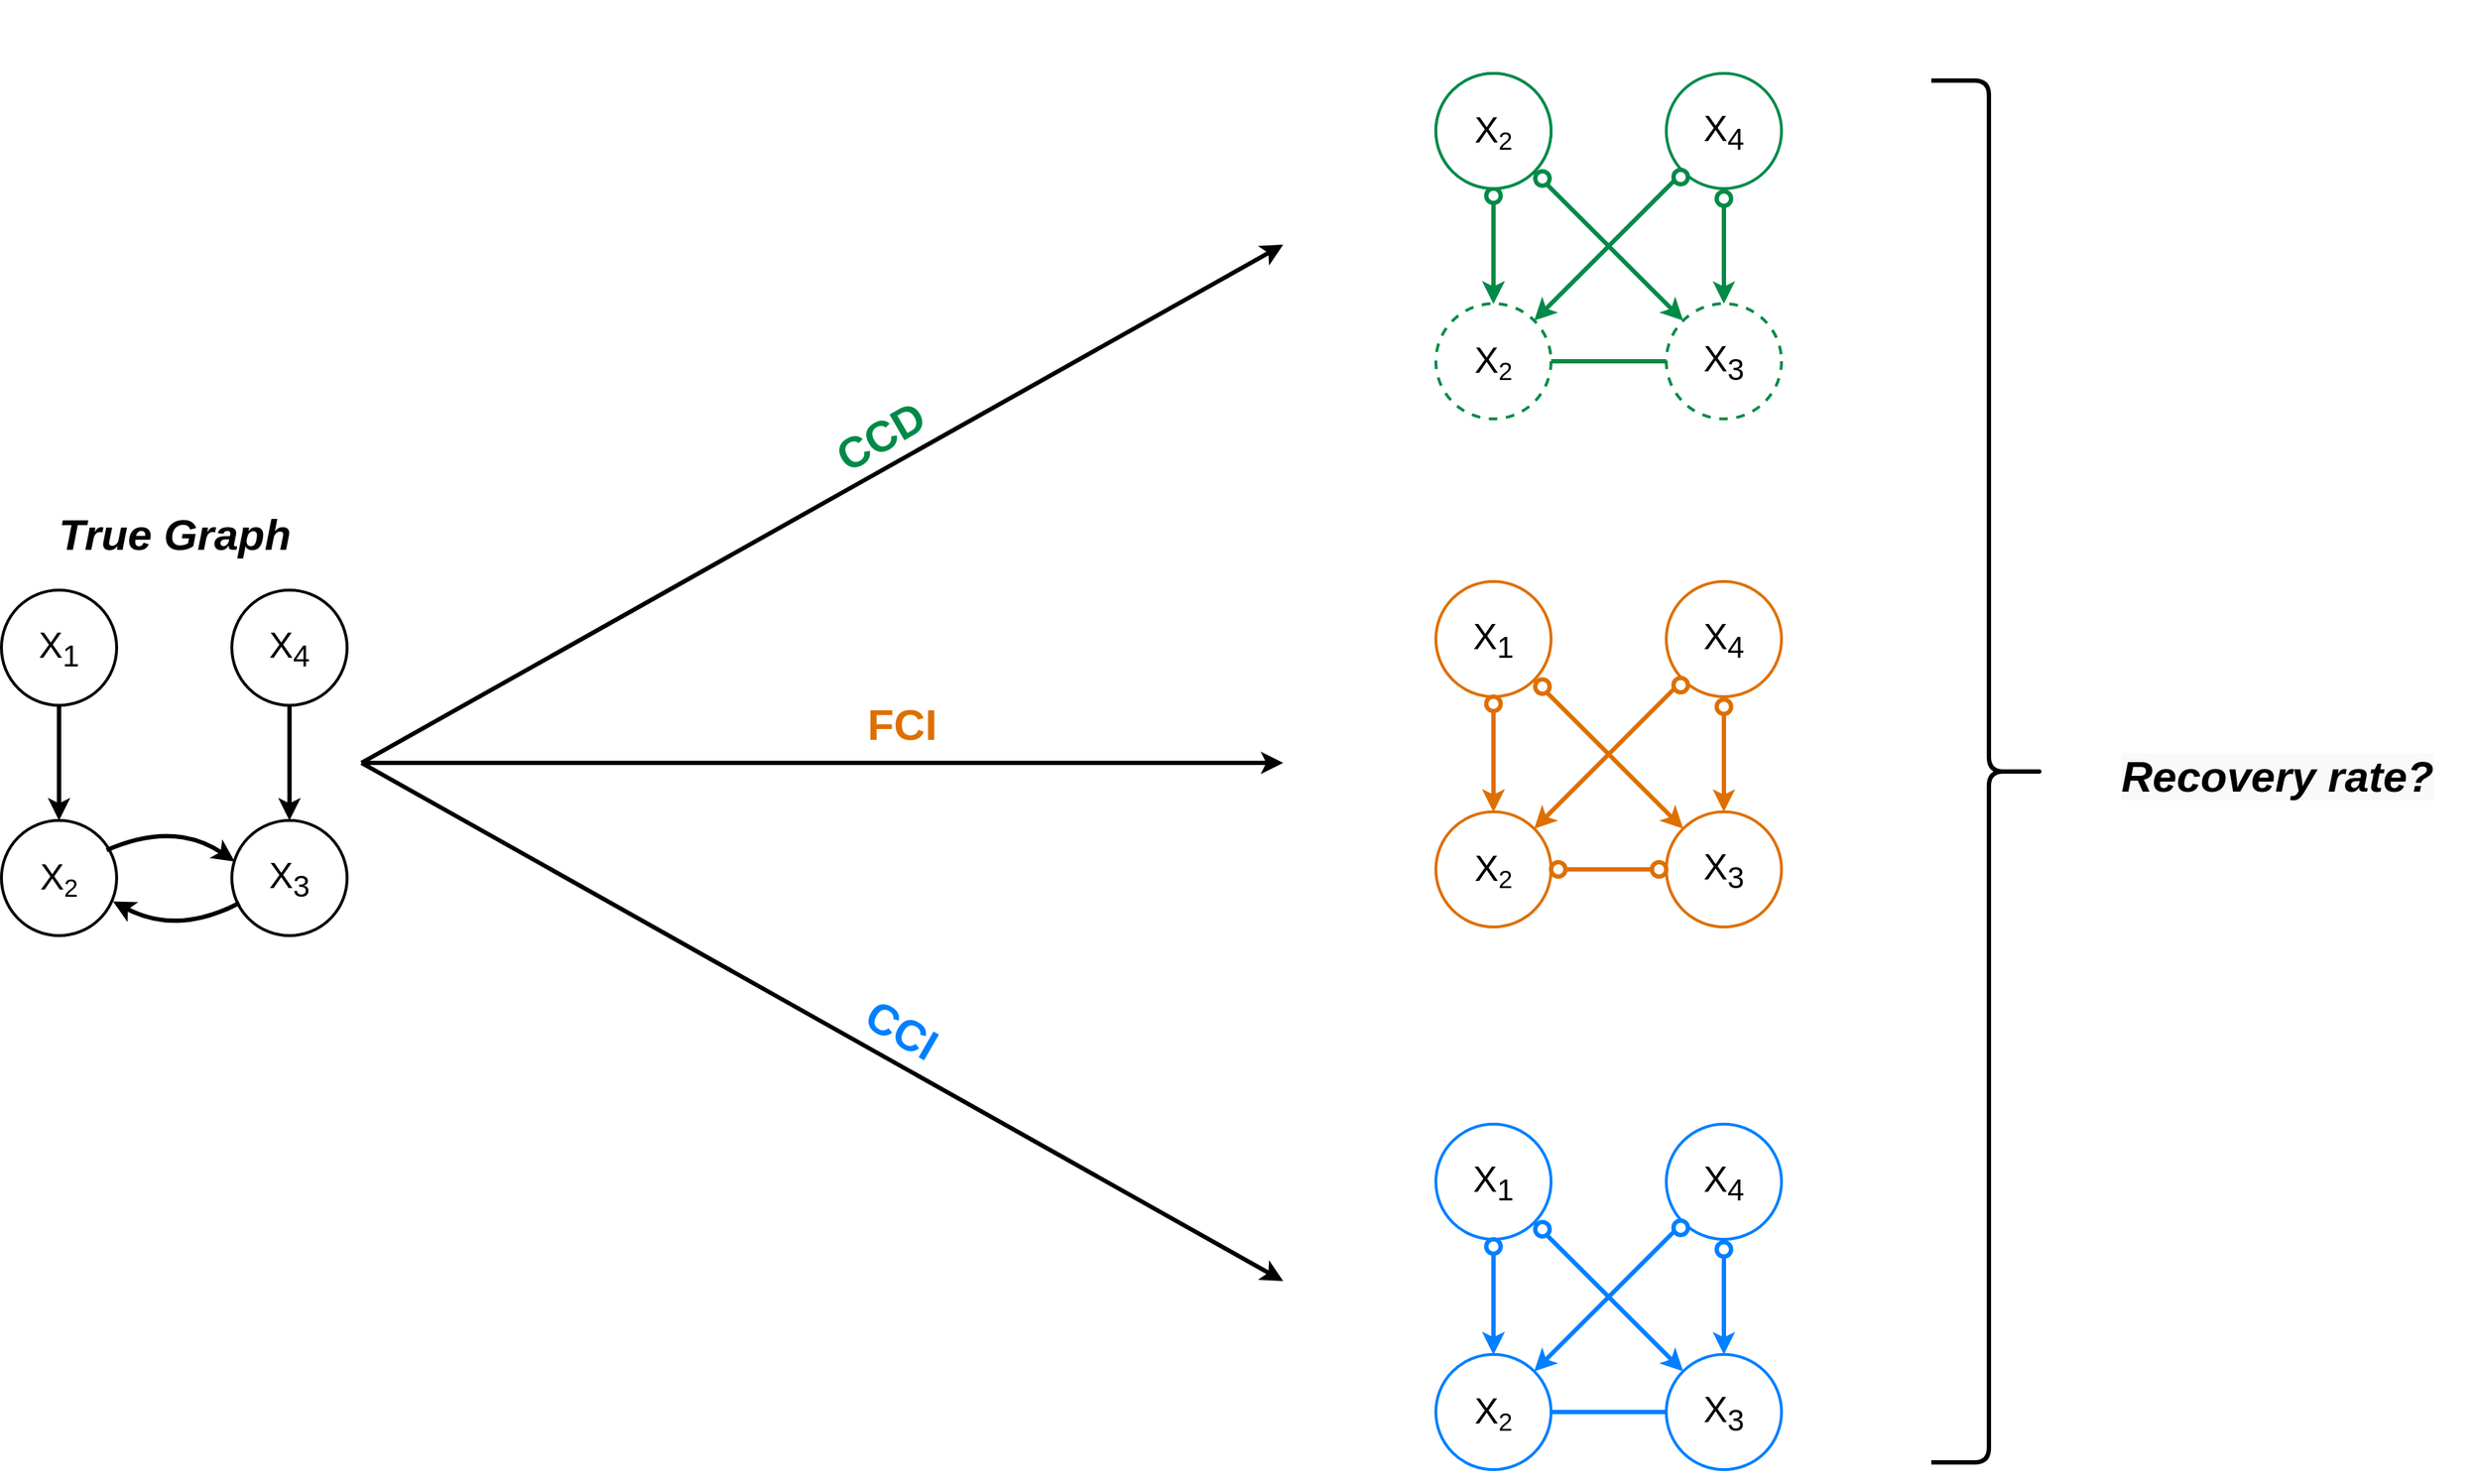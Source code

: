 <mxfile version="20.6.0" type="device"><diagram id="DcZYCBq4A_Bf8q82gAh8" name="Page-1"><mxGraphModel dx="3144" dy="2519" grid="1" gridSize="10" guides="1" tooltips="1" connect="1" arrows="1" fold="1" page="1" pageScale="1" pageWidth="1100" pageHeight="850" math="0" shadow="0"><root><mxCell id="0"/><mxCell id="1" parent="0"/><mxCell id="FezqvLYPgjBrPXaxRbJU-7" value="" style="group" parent="1" vertex="1" connectable="0"><mxGeometry x="1036" y="640" width="240" height="300" as="geometry"/></mxCell><mxCell id="FezqvLYPgjBrPXaxRbJU-8" value="" style="endArrow=classic;html=1;rounded=0;fontSize=25;entryX=0.5;entryY=0;entryDx=0;entryDy=0;strokeWidth=3;startArrow=none;strokeColor=#007FFF;" parent="FezqvLYPgjBrPXaxRbJU-7" target="FezqvLYPgjBrPXaxRbJU-13" edge="1"><mxGeometry width="50" height="50" relative="1" as="geometry"><mxPoint x="190" y="121" as="sourcePoint"/><mxPoint x="460" y="231" as="targetPoint"/></mxGeometry></mxCell><mxCell id="FezqvLYPgjBrPXaxRbJU-9" value="" style="endArrow=classic;html=1;rounded=0;fontSize=25;entryX=0.5;entryY=0;entryDx=0;entryDy=0;strokeWidth=3;startArrow=none;strokeColor=#007FFF;" parent="FezqvLYPgjBrPXaxRbJU-7" target="FezqvLYPgjBrPXaxRbJU-11" edge="1"><mxGeometry width="50" height="50" relative="1" as="geometry"><mxPoint x="30" y="121" as="sourcePoint"/><mxPoint x="460" y="231" as="targetPoint"/></mxGeometry></mxCell><mxCell id="FezqvLYPgjBrPXaxRbJU-10" value="&lt;font style=&quot;font-size: 25px;&quot;&gt;X&lt;sub&gt;1&lt;/sub&gt;&lt;/font&gt;" style="ellipse;whiteSpace=wrap;html=1;aspect=fixed;strokeWidth=2;strokeColor=#007FFF;" parent="FezqvLYPgjBrPXaxRbJU-7" vertex="1"><mxGeometry x="-10" y="51" width="80" height="80" as="geometry"/></mxCell><mxCell id="FezqvLYPgjBrPXaxRbJU-11" value="&lt;font style=&quot;font-size: 25px;&quot;&gt;X&lt;/font&gt;&lt;font style=&quot;font-size: 20.833px;&quot;&gt;&lt;sub&gt;2&lt;/sub&gt;&lt;/font&gt;" style="ellipse;whiteSpace=wrap;html=1;aspect=fixed;strokeWidth=2;strokeColor=#007FFF;" parent="FezqvLYPgjBrPXaxRbJU-7" vertex="1"><mxGeometry x="-10" y="211" width="80" height="80" as="geometry"/></mxCell><mxCell id="FezqvLYPgjBrPXaxRbJU-12" value="" style="edgeStyle=orthogonalEdgeStyle;rounded=0;orthogonalLoop=1;jettySize=auto;html=1;strokeWidth=3;strokeColor=#007FFF;" parent="FezqvLYPgjBrPXaxRbJU-7" source="FezqvLYPgjBrPXaxRbJU-10" target="FezqvLYPgjBrPXaxRbJU-11" edge="1"><mxGeometry relative="1" as="geometry"/></mxCell><mxCell id="FezqvLYPgjBrPXaxRbJU-13" value="&lt;font style=&quot;font-size: 25px;&quot;&gt;X&lt;sub&gt;3&lt;/sub&gt;&lt;/font&gt;" style="ellipse;whiteSpace=wrap;html=1;aspect=fixed;strokeWidth=2;strokeColor=#007FFF;" parent="FezqvLYPgjBrPXaxRbJU-7" vertex="1"><mxGeometry x="150" y="211" width="80" height="80" as="geometry"/></mxCell><mxCell id="FezqvLYPgjBrPXaxRbJU-14" value="&lt;font style=&quot;font-size: 25px;&quot;&gt;X&lt;sub&gt;4&lt;/sub&gt;&lt;/font&gt;" style="ellipse;whiteSpace=wrap;html=1;aspect=fixed;strokeWidth=2;strokeColor=#007FFF;" parent="FezqvLYPgjBrPXaxRbJU-7" vertex="1"><mxGeometry x="150" y="51" width="80" height="80" as="geometry"/></mxCell><mxCell id="FezqvLYPgjBrPXaxRbJU-15" value="" style="endArrow=none;html=1;strokeWidth=3;fontSize=25;curved=1;exitX=1;exitY=0.5;exitDx=0;exitDy=0;entryX=0;entryY=0.5;entryDx=0;entryDy=0;startArrow=none;strokeColor=#007FFF;" parent="FezqvLYPgjBrPXaxRbJU-7" target="FezqvLYPgjBrPXaxRbJU-13" edge="1"><mxGeometry width="50" height="50" relative="1" as="geometry"><mxPoint x="150" y="251" as="sourcePoint"/><mxPoint x="340" y="191" as="targetPoint"/></mxGeometry></mxCell><mxCell id="FezqvLYPgjBrPXaxRbJU-16" value="" style="endArrow=classic;html=1;strokeWidth=3;fontSize=25;curved=1;exitX=1;exitY=1;exitDx=0;exitDy=0;startArrow=none;strokeColor=#007FFF;" parent="FezqvLYPgjBrPXaxRbJU-7" source="FezqvLYPgjBrPXaxRbJU-10" target="FezqvLYPgjBrPXaxRbJU-13" edge="1"><mxGeometry width="50" height="50" relative="1" as="geometry"><mxPoint x="66.536" y="127.536" as="sourcePoint"/><mxPoint x="340" y="191" as="targetPoint"/></mxGeometry></mxCell><mxCell id="FezqvLYPgjBrPXaxRbJU-17" value="" style="endArrow=classic;html=1;strokeWidth=3;fontSize=25;curved=1;entryX=1;entryY=0;entryDx=0;entryDy=0;startArrow=none;strokeColor=#007FFF;" parent="FezqvLYPgjBrPXaxRbJU-7" target="FezqvLYPgjBrPXaxRbJU-11" edge="1"><mxGeometry width="50" height="50" relative="1" as="geometry"><mxPoint x="160" y="121" as="sourcePoint"/><mxPoint x="340" y="191" as="targetPoint"/></mxGeometry></mxCell><mxCell id="FezqvLYPgjBrPXaxRbJU-18" value="" style="endArrow=none;html=1;rounded=0;fontSize=25;exitX=0.5;exitY=1;exitDx=0;exitDy=0;entryX=0.5;entryY=0;entryDx=0;entryDy=0;strokeWidth=3;strokeColor=#007FFF;" parent="FezqvLYPgjBrPXaxRbJU-7" source="FezqvLYPgjBrPXaxRbJU-10" edge="1"><mxGeometry width="50" height="50" relative="1" as="geometry"><mxPoint x="30" y="131" as="sourcePoint"/><mxPoint x="30" y="131" as="targetPoint"/></mxGeometry></mxCell><mxCell id="FezqvLYPgjBrPXaxRbJU-20" value="" style="endArrow=none;html=1;strokeWidth=3;fontSize=25;curved=1;exitX=1;exitY=0.5;exitDx=0;exitDy=0;entryX=0;entryY=0.5;entryDx=0;entryDy=0;strokeColor=#007FFF;" parent="FezqvLYPgjBrPXaxRbJU-7" edge="1"><mxGeometry width="50" height="50" relative="1" as="geometry"><mxPoint x="50" y="251" as="sourcePoint"/><mxPoint x="50" y="251" as="targetPoint"/></mxGeometry></mxCell><mxCell id="FezqvLYPgjBrPXaxRbJU-21" value="" style="endArrow=none;html=1;rounded=0;fontSize=25;exitX=0.5;exitY=1;exitDx=0;exitDy=0;entryX=0.5;entryY=0;entryDx=0;entryDy=0;strokeWidth=3;strokeColor=#007FFF;" parent="FezqvLYPgjBrPXaxRbJU-7" source="FezqvLYPgjBrPXaxRbJU-14" edge="1"><mxGeometry width="50" height="50" relative="1" as="geometry"><mxPoint x="190" y="131" as="sourcePoint"/><mxPoint x="190" y="131" as="targetPoint"/></mxGeometry></mxCell><mxCell id="FezqvLYPgjBrPXaxRbJU-22" value="" style="endArrow=none;html=1;strokeWidth=3;fontSize=25;curved=1;exitX=0;exitY=1;exitDx=0;exitDy=0;entryX=1;entryY=0;entryDx=0;entryDy=0;strokeColor=#007FFF;" parent="FezqvLYPgjBrPXaxRbJU-7" source="FezqvLYPgjBrPXaxRbJU-14" edge="1"><mxGeometry width="50" height="50" relative="1" as="geometry"><mxPoint x="161.716" y="119.284" as="sourcePoint"/><mxPoint x="161.536" y="119.464" as="targetPoint"/></mxGeometry></mxCell><mxCell id="FezqvLYPgjBrPXaxRbJU-23" value="" style="endArrow=none;html=1;strokeWidth=3;fontSize=25;curved=1;exitX=1;exitY=1;exitDx=0;exitDy=0;strokeColor=#007FFF;" parent="FezqvLYPgjBrPXaxRbJU-7" source="FezqvLYPgjBrPXaxRbJU-10" edge="1"><mxGeometry width="50" height="50" relative="1" as="geometry"><mxPoint x="58.284" y="119.284" as="sourcePoint"/><mxPoint x="59.464" y="120.464" as="targetPoint"/></mxGeometry></mxCell><mxCell id="FezqvLYPgjBrPXaxRbJU-25" value="" style="endArrow=none;html=1;strokeWidth=3;fontSize=25;curved=1;exitX=1;exitY=0.5;exitDx=0;exitDy=0;entryX=0;entryY=0.5;entryDx=0;entryDy=0;startArrow=none;strokeColor=#007FFF;" parent="FezqvLYPgjBrPXaxRbJU-7" source="FezqvLYPgjBrPXaxRbJU-11" target="FezqvLYPgjBrPXaxRbJU-13" edge="1"><mxGeometry width="50" height="50" relative="1" as="geometry"><mxPoint x="80" y="251" as="sourcePoint"/><mxPoint x="140" y="251" as="targetPoint"/></mxGeometry></mxCell><mxCell id="FezqvLYPgjBrPXaxRbJU-27" value="" style="ellipse;whiteSpace=wrap;html=1;aspect=fixed;fontSize=25;strokeWidth=3;strokeColor=#007FFF;" parent="FezqvLYPgjBrPXaxRbJU-7" vertex="1"><mxGeometry x="25" y="131" width="10" height="10" as="geometry"/></mxCell><mxCell id="FezqvLYPgjBrPXaxRbJU-28" value="" style="ellipse;whiteSpace=wrap;html=1;aspect=fixed;fontSize=25;strokeWidth=3;strokeColor=#007FFF;" parent="FezqvLYPgjBrPXaxRbJU-7" vertex="1"><mxGeometry x="59" y="119" width="10" height="10" as="geometry"/></mxCell><mxCell id="FezqvLYPgjBrPXaxRbJU-29" value="" style="ellipse;whiteSpace=wrap;html=1;aspect=fixed;fontSize=25;strokeWidth=3;strokeColor=#007FFF;" parent="FezqvLYPgjBrPXaxRbJU-7" vertex="1"><mxGeometry x="155" y="118" width="10" height="10" as="geometry"/></mxCell><mxCell id="FezqvLYPgjBrPXaxRbJU-30" value="" style="ellipse;whiteSpace=wrap;html=1;aspect=fixed;fontSize=25;strokeWidth=3;strokeColor=#007FFF;" parent="FezqvLYPgjBrPXaxRbJU-7" vertex="1"><mxGeometry x="185" y="133" width="10" height="10" as="geometry"/></mxCell><mxCell id="dR7W8bh7xtkDW5WuZ07i-1" value="" style="group" vertex="1" connectable="0" parent="1"><mxGeometry x="1036" y="263" width="240" height="300" as="geometry"/></mxCell><mxCell id="dR7W8bh7xtkDW5WuZ07i-2" value="" style="endArrow=classic;html=1;rounded=0;fontSize=25;entryX=0.5;entryY=0;entryDx=0;entryDy=0;strokeWidth=3;startArrow=none;strokeColor=#DE6F00;" edge="1" parent="dR7W8bh7xtkDW5WuZ07i-1" target="dR7W8bh7xtkDW5WuZ07i-7"><mxGeometry width="50" height="50" relative="1" as="geometry"><mxPoint x="190" y="121" as="sourcePoint"/><mxPoint x="460" y="231" as="targetPoint"/></mxGeometry></mxCell><mxCell id="dR7W8bh7xtkDW5WuZ07i-3" value="" style="endArrow=classic;html=1;rounded=0;fontSize=25;entryX=0.5;entryY=0;entryDx=0;entryDy=0;strokeWidth=3;startArrow=none;strokeColor=#DE6F00;" edge="1" parent="dR7W8bh7xtkDW5WuZ07i-1" target="dR7W8bh7xtkDW5WuZ07i-5"><mxGeometry width="50" height="50" relative="1" as="geometry"><mxPoint x="30" y="121" as="sourcePoint"/><mxPoint x="460" y="231" as="targetPoint"/></mxGeometry></mxCell><mxCell id="dR7W8bh7xtkDW5WuZ07i-4" value="&lt;font style=&quot;font-size: 25px;&quot;&gt;X&lt;sub&gt;1&lt;/sub&gt;&lt;/font&gt;" style="ellipse;whiteSpace=wrap;html=1;aspect=fixed;strokeWidth=2;strokeColor=#DE6F00;" vertex="1" parent="dR7W8bh7xtkDW5WuZ07i-1"><mxGeometry x="-10" y="51" width="80" height="80" as="geometry"/></mxCell><mxCell id="dR7W8bh7xtkDW5WuZ07i-5" value="&lt;font style=&quot;font-size: 25px;&quot;&gt;X&lt;/font&gt;&lt;font style=&quot;font-size: 20.833px;&quot;&gt;&lt;sub&gt;2&lt;/sub&gt;&lt;/font&gt;" style="ellipse;whiteSpace=wrap;html=1;aspect=fixed;strokeWidth=2;strokeColor=#DE6F00;" vertex="1" parent="dR7W8bh7xtkDW5WuZ07i-1"><mxGeometry x="-10" y="211" width="80" height="80" as="geometry"/></mxCell><mxCell id="dR7W8bh7xtkDW5WuZ07i-6" value="" style="edgeStyle=orthogonalEdgeStyle;rounded=0;orthogonalLoop=1;jettySize=auto;html=1;strokeWidth=3;strokeColor=#DE6F00;" edge="1" parent="dR7W8bh7xtkDW5WuZ07i-1" source="dR7W8bh7xtkDW5WuZ07i-4" target="dR7W8bh7xtkDW5WuZ07i-5"><mxGeometry relative="1" as="geometry"/></mxCell><mxCell id="dR7W8bh7xtkDW5WuZ07i-7" value="&lt;font style=&quot;font-size: 25px;&quot;&gt;X&lt;sub&gt;3&lt;/sub&gt;&lt;/font&gt;" style="ellipse;whiteSpace=wrap;html=1;aspect=fixed;strokeWidth=2;strokeColor=#DE6F00;" vertex="1" parent="dR7W8bh7xtkDW5WuZ07i-1"><mxGeometry x="150" y="211" width="80" height="80" as="geometry"/></mxCell><mxCell id="dR7W8bh7xtkDW5WuZ07i-8" value="&lt;font style=&quot;font-size: 25px;&quot;&gt;X&lt;sub&gt;4&lt;/sub&gt;&lt;/font&gt;" style="ellipse;whiteSpace=wrap;html=1;aspect=fixed;strokeWidth=2;strokeColor=#DE6F00;" vertex="1" parent="dR7W8bh7xtkDW5WuZ07i-1"><mxGeometry x="150" y="51" width="80" height="80" as="geometry"/></mxCell><mxCell id="dR7W8bh7xtkDW5WuZ07i-9" value="" style="endArrow=none;html=1;strokeWidth=3;fontSize=25;curved=1;exitX=1;exitY=0.5;exitDx=0;exitDy=0;entryX=0;entryY=0.5;entryDx=0;entryDy=0;startArrow=none;strokeColor=#DE6F00;" edge="1" parent="dR7W8bh7xtkDW5WuZ07i-1" target="dR7W8bh7xtkDW5WuZ07i-7"><mxGeometry width="50" height="50" relative="1" as="geometry"><mxPoint x="150" y="251" as="sourcePoint"/><mxPoint x="340" y="191" as="targetPoint"/></mxGeometry></mxCell><mxCell id="dR7W8bh7xtkDW5WuZ07i-10" value="" style="endArrow=classic;html=1;strokeWidth=3;fontSize=25;curved=1;exitX=1;exitY=1;exitDx=0;exitDy=0;startArrow=none;strokeColor=#DE6F00;" edge="1" parent="dR7W8bh7xtkDW5WuZ07i-1" source="dR7W8bh7xtkDW5WuZ07i-4" target="dR7W8bh7xtkDW5WuZ07i-7"><mxGeometry width="50" height="50" relative="1" as="geometry"><mxPoint x="66.536" y="127.536" as="sourcePoint"/><mxPoint x="340" y="191" as="targetPoint"/></mxGeometry></mxCell><mxCell id="dR7W8bh7xtkDW5WuZ07i-11" value="" style="endArrow=classic;html=1;strokeWidth=3;fontSize=25;curved=1;entryX=1;entryY=0;entryDx=0;entryDy=0;startArrow=none;strokeColor=#DE6F00;" edge="1" parent="dR7W8bh7xtkDW5WuZ07i-1" target="dR7W8bh7xtkDW5WuZ07i-5"><mxGeometry width="50" height="50" relative="1" as="geometry"><mxPoint x="160" y="121" as="sourcePoint"/><mxPoint x="340" y="191" as="targetPoint"/></mxGeometry></mxCell><mxCell id="dR7W8bh7xtkDW5WuZ07i-12" value="" style="endArrow=none;html=1;rounded=0;fontSize=25;exitX=0.5;exitY=1;exitDx=0;exitDy=0;entryX=0.5;entryY=0;entryDx=0;entryDy=0;strokeWidth=3;strokeColor=#DE6F00;" edge="1" parent="dR7W8bh7xtkDW5WuZ07i-1" source="dR7W8bh7xtkDW5WuZ07i-4"><mxGeometry width="50" height="50" relative="1" as="geometry"><mxPoint x="30" y="131" as="sourcePoint"/><mxPoint x="30" y="131" as="targetPoint"/></mxGeometry></mxCell><mxCell id="dR7W8bh7xtkDW5WuZ07i-13" value="" style="endArrow=none;html=1;strokeWidth=3;fontSize=25;curved=1;exitX=1;exitY=0.5;exitDx=0;exitDy=0;entryX=0;entryY=0.5;entryDx=0;entryDy=0;strokeColor=#DE6F00;" edge="1" parent="dR7W8bh7xtkDW5WuZ07i-1"><mxGeometry width="50" height="50" relative="1" as="geometry"><mxPoint x="50" y="251" as="sourcePoint"/><mxPoint x="50" y="251" as="targetPoint"/></mxGeometry></mxCell><mxCell id="dR7W8bh7xtkDW5WuZ07i-14" value="" style="endArrow=none;html=1;rounded=0;fontSize=25;exitX=0.5;exitY=1;exitDx=0;exitDy=0;entryX=0.5;entryY=0;entryDx=0;entryDy=0;strokeWidth=3;strokeColor=#DE6F00;" edge="1" parent="dR7W8bh7xtkDW5WuZ07i-1" source="dR7W8bh7xtkDW5WuZ07i-8"><mxGeometry width="50" height="50" relative="1" as="geometry"><mxPoint x="190" y="131" as="sourcePoint"/><mxPoint x="190" y="131" as="targetPoint"/></mxGeometry></mxCell><mxCell id="dR7W8bh7xtkDW5WuZ07i-15" value="" style="endArrow=none;html=1;strokeWidth=3;fontSize=25;curved=1;exitX=0;exitY=1;exitDx=0;exitDy=0;entryX=1;entryY=0;entryDx=0;entryDy=0;strokeColor=#DE6F00;" edge="1" parent="dR7W8bh7xtkDW5WuZ07i-1" source="dR7W8bh7xtkDW5WuZ07i-8"><mxGeometry width="50" height="50" relative="1" as="geometry"><mxPoint x="161.716" y="119.284" as="sourcePoint"/><mxPoint x="161.536" y="119.464" as="targetPoint"/></mxGeometry></mxCell><mxCell id="dR7W8bh7xtkDW5WuZ07i-16" value="" style="endArrow=none;html=1;strokeWidth=3;fontSize=25;curved=1;exitX=1;exitY=1;exitDx=0;exitDy=0;strokeColor=#DE6F00;" edge="1" parent="dR7W8bh7xtkDW5WuZ07i-1" source="dR7W8bh7xtkDW5WuZ07i-4"><mxGeometry width="50" height="50" relative="1" as="geometry"><mxPoint x="58.284" y="119.284" as="sourcePoint"/><mxPoint x="59.464" y="120.464" as="targetPoint"/></mxGeometry></mxCell><mxCell id="dR7W8bh7xtkDW5WuZ07i-17" value="" style="endArrow=none;html=1;strokeWidth=3;fontSize=25;curved=1;exitX=1;exitY=0.5;exitDx=0;exitDy=0;entryX=0;entryY=0.5;entryDx=0;entryDy=0;startArrow=none;strokeColor=#DE6F00;" edge="1" parent="dR7W8bh7xtkDW5WuZ07i-1" source="dR7W8bh7xtkDW5WuZ07i-5" target="dR7W8bh7xtkDW5WuZ07i-7"><mxGeometry width="50" height="50" relative="1" as="geometry"><mxPoint x="80" y="251" as="sourcePoint"/><mxPoint x="140" y="251" as="targetPoint"/></mxGeometry></mxCell><mxCell id="dR7W8bh7xtkDW5WuZ07i-18" value="" style="ellipse;whiteSpace=wrap;html=1;aspect=fixed;fontSize=25;strokeWidth=3;strokeColor=#DE6F00;" vertex="1" parent="dR7W8bh7xtkDW5WuZ07i-1"><mxGeometry x="25" y="131" width="10" height="10" as="geometry"/></mxCell><mxCell id="dR7W8bh7xtkDW5WuZ07i-19" value="" style="ellipse;whiteSpace=wrap;html=1;aspect=fixed;fontSize=25;strokeWidth=3;strokeColor=#DE6F00;" vertex="1" parent="dR7W8bh7xtkDW5WuZ07i-1"><mxGeometry x="59" y="119" width="10" height="10" as="geometry"/></mxCell><mxCell id="dR7W8bh7xtkDW5WuZ07i-20" value="" style="ellipse;whiteSpace=wrap;html=1;aspect=fixed;fontSize=25;strokeWidth=3;strokeColor=#DE6F00;" vertex="1" parent="dR7W8bh7xtkDW5WuZ07i-1"><mxGeometry x="155" y="118" width="10" height="10" as="geometry"/></mxCell><mxCell id="dR7W8bh7xtkDW5WuZ07i-21" value="" style="ellipse;whiteSpace=wrap;html=1;aspect=fixed;fontSize=25;strokeWidth=3;strokeColor=#DE6F00;" vertex="1" parent="dR7W8bh7xtkDW5WuZ07i-1"><mxGeometry x="185" y="133" width="10" height="10" as="geometry"/></mxCell><mxCell id="dR7W8bh7xtkDW5WuZ07i-53" value="" style="ellipse;whiteSpace=wrap;html=1;aspect=fixed;fontSize=25;strokeWidth=3;strokeColor=#DE6F00;" vertex="1" parent="dR7W8bh7xtkDW5WuZ07i-1"><mxGeometry x="70" y="246" width="10" height="10" as="geometry"/></mxCell><mxCell id="dR7W8bh7xtkDW5WuZ07i-54" value="" style="ellipse;whiteSpace=wrap;html=1;aspect=fixed;fontSize=25;strokeWidth=3;strokeColor=#DE6F00;" vertex="1" parent="dR7W8bh7xtkDW5WuZ07i-1"><mxGeometry x="140" y="246" width="10" height="10" as="geometry"/></mxCell><mxCell id="dR7W8bh7xtkDW5WuZ07i-22" value="" style="group" vertex="1" connectable="0" parent="1"><mxGeometry x="1036" y="-90" width="240" height="300" as="geometry"/></mxCell><mxCell id="dR7W8bh7xtkDW5WuZ07i-23" value="" style="endArrow=classic;html=1;rounded=0;fontSize=25;entryX=0.5;entryY=0;entryDx=0;entryDy=0;strokeWidth=3;startArrow=none;strokeColor=#008A48;" edge="1" parent="dR7W8bh7xtkDW5WuZ07i-22" target="dR7W8bh7xtkDW5WuZ07i-28"><mxGeometry width="50" height="50" relative="1" as="geometry"><mxPoint x="190" y="121" as="sourcePoint"/><mxPoint x="460" y="231" as="targetPoint"/></mxGeometry></mxCell><mxCell id="dR7W8bh7xtkDW5WuZ07i-24" value="" style="endArrow=classic;html=1;rounded=0;fontSize=25;entryX=0.5;entryY=0;entryDx=0;entryDy=0;strokeWidth=3;startArrow=none;strokeColor=#008A48;" edge="1" parent="dR7W8bh7xtkDW5WuZ07i-22" target="dR7W8bh7xtkDW5WuZ07i-26"><mxGeometry width="50" height="50" relative="1" as="geometry"><mxPoint x="30" y="121" as="sourcePoint"/><mxPoint x="460" y="231" as="targetPoint"/></mxGeometry></mxCell><mxCell id="dR7W8bh7xtkDW5WuZ07i-25" value="&lt;font style=&quot;font-size: 25px;&quot;&gt;X&lt;sub&gt;1&lt;/sub&gt;&lt;/font&gt;" style="ellipse;whiteSpace=wrap;html=1;aspect=fixed;strokeWidth=2;strokeColor=#008A48;" vertex="1" parent="dR7W8bh7xtkDW5WuZ07i-22"><mxGeometry x="-10" y="51" width="80" height="80" as="geometry"/></mxCell><mxCell id="dR7W8bh7xtkDW5WuZ07i-26" value="&lt;font style=&quot;font-size: 25px;&quot;&gt;X&lt;/font&gt;&lt;font style=&quot;font-size: 20.833px;&quot;&gt;&lt;sub&gt;2&lt;/sub&gt;&lt;/font&gt;" style="ellipse;whiteSpace=wrap;html=1;aspect=fixed;strokeWidth=2;dashed=1;strokeColor=#008A48;" vertex="1" parent="dR7W8bh7xtkDW5WuZ07i-22"><mxGeometry x="-10" y="211" width="80" height="80" as="geometry"/></mxCell><mxCell id="dR7W8bh7xtkDW5WuZ07i-27" value="" style="edgeStyle=orthogonalEdgeStyle;rounded=0;orthogonalLoop=1;jettySize=auto;html=1;strokeWidth=3;strokeColor=#008A48;" edge="1" parent="dR7W8bh7xtkDW5WuZ07i-22" source="dR7W8bh7xtkDW5WuZ07i-25" target="dR7W8bh7xtkDW5WuZ07i-26"><mxGeometry relative="1" as="geometry"/></mxCell><mxCell id="dR7W8bh7xtkDW5WuZ07i-28" value="&lt;font style=&quot;font-size: 25px;&quot;&gt;X&lt;sub&gt;3&lt;/sub&gt;&lt;/font&gt;" style="ellipse;whiteSpace=wrap;html=1;aspect=fixed;strokeWidth=2;dashed=1;strokeColor=#008A48;" vertex="1" parent="dR7W8bh7xtkDW5WuZ07i-22"><mxGeometry x="150" y="211" width="80" height="80" as="geometry"/></mxCell><mxCell id="dR7W8bh7xtkDW5WuZ07i-29" value="&lt;font style=&quot;font-size: 25px;&quot;&gt;X&lt;sub&gt;4&lt;/sub&gt;&lt;/font&gt;" style="ellipse;whiteSpace=wrap;html=1;aspect=fixed;strokeWidth=2;strokeColor=#008A48;" vertex="1" parent="dR7W8bh7xtkDW5WuZ07i-22"><mxGeometry x="150" y="51" width="80" height="80" as="geometry"/></mxCell><mxCell id="dR7W8bh7xtkDW5WuZ07i-30" value="" style="endArrow=none;html=1;strokeWidth=3;fontSize=25;curved=1;exitX=1;exitY=0.5;exitDx=0;exitDy=0;entryX=0;entryY=0.5;entryDx=0;entryDy=0;startArrow=none;strokeColor=#008A48;" edge="1" parent="dR7W8bh7xtkDW5WuZ07i-22" target="dR7W8bh7xtkDW5WuZ07i-28"><mxGeometry width="50" height="50" relative="1" as="geometry"><mxPoint x="150" y="251" as="sourcePoint"/><mxPoint x="340" y="191" as="targetPoint"/></mxGeometry></mxCell><mxCell id="dR7W8bh7xtkDW5WuZ07i-31" value="" style="endArrow=classic;html=1;strokeWidth=3;fontSize=25;curved=1;exitX=1;exitY=1;exitDx=0;exitDy=0;startArrow=none;strokeColor=#008A48;" edge="1" parent="dR7W8bh7xtkDW5WuZ07i-22" source="dR7W8bh7xtkDW5WuZ07i-25" target="dR7W8bh7xtkDW5WuZ07i-28"><mxGeometry width="50" height="50" relative="1" as="geometry"><mxPoint x="66.536" y="127.536" as="sourcePoint"/><mxPoint x="340" y="191" as="targetPoint"/></mxGeometry></mxCell><mxCell id="dR7W8bh7xtkDW5WuZ07i-32" value="" style="endArrow=classic;html=1;strokeWidth=3;fontSize=25;curved=1;entryX=1;entryY=0;entryDx=0;entryDy=0;startArrow=none;strokeColor=#008A48;" edge="1" parent="dR7W8bh7xtkDW5WuZ07i-22" target="dR7W8bh7xtkDW5WuZ07i-26"><mxGeometry width="50" height="50" relative="1" as="geometry"><mxPoint x="160" y="121" as="sourcePoint"/><mxPoint x="340" y="191" as="targetPoint"/></mxGeometry></mxCell><mxCell id="dR7W8bh7xtkDW5WuZ07i-33" value="" style="endArrow=none;html=1;rounded=0;fontSize=25;exitX=0.5;exitY=1;exitDx=0;exitDy=0;entryX=0.5;entryY=0;entryDx=0;entryDy=0;strokeWidth=3;strokeColor=#008A48;" edge="1" parent="dR7W8bh7xtkDW5WuZ07i-22" source="dR7W8bh7xtkDW5WuZ07i-25"><mxGeometry width="50" height="50" relative="1" as="geometry"><mxPoint x="30" y="131" as="sourcePoint"/><mxPoint x="30" y="131" as="targetPoint"/></mxGeometry></mxCell><mxCell id="dR7W8bh7xtkDW5WuZ07i-34" value="" style="endArrow=none;html=1;strokeWidth=3;fontSize=25;curved=1;exitX=1;exitY=0.5;exitDx=0;exitDy=0;entryX=0;entryY=0.5;entryDx=0;entryDy=0;strokeColor=#008A48;" edge="1" parent="dR7W8bh7xtkDW5WuZ07i-22"><mxGeometry width="50" height="50" relative="1" as="geometry"><mxPoint x="50" y="251" as="sourcePoint"/><mxPoint x="50" y="251" as="targetPoint"/></mxGeometry></mxCell><mxCell id="dR7W8bh7xtkDW5WuZ07i-35" value="" style="endArrow=none;html=1;rounded=0;fontSize=25;exitX=0.5;exitY=1;exitDx=0;exitDy=0;entryX=0.5;entryY=0;entryDx=0;entryDy=0;strokeWidth=3;strokeColor=#008A48;" edge="1" parent="dR7W8bh7xtkDW5WuZ07i-22" source="dR7W8bh7xtkDW5WuZ07i-29"><mxGeometry width="50" height="50" relative="1" as="geometry"><mxPoint x="190" y="131" as="sourcePoint"/><mxPoint x="190" y="131" as="targetPoint"/></mxGeometry></mxCell><mxCell id="dR7W8bh7xtkDW5WuZ07i-36" value="" style="endArrow=none;html=1;strokeWidth=3;fontSize=25;curved=1;exitX=0;exitY=1;exitDx=0;exitDy=0;entryX=1;entryY=0;entryDx=0;entryDy=0;strokeColor=#008A48;" edge="1" parent="dR7W8bh7xtkDW5WuZ07i-22" source="dR7W8bh7xtkDW5WuZ07i-29"><mxGeometry width="50" height="50" relative="1" as="geometry"><mxPoint x="161.716" y="119.284" as="sourcePoint"/><mxPoint x="161.536" y="119.464" as="targetPoint"/></mxGeometry></mxCell><mxCell id="dR7W8bh7xtkDW5WuZ07i-37" value="" style="endArrow=none;html=1;strokeWidth=3;fontSize=25;curved=1;exitX=1;exitY=1;exitDx=0;exitDy=0;strokeColor=#008A48;" edge="1" parent="dR7W8bh7xtkDW5WuZ07i-22" source="dR7W8bh7xtkDW5WuZ07i-25"><mxGeometry width="50" height="50" relative="1" as="geometry"><mxPoint x="58.284" y="119.284" as="sourcePoint"/><mxPoint x="59.464" y="120.464" as="targetPoint"/></mxGeometry></mxCell><mxCell id="dR7W8bh7xtkDW5WuZ07i-38" value="" style="endArrow=none;html=1;strokeWidth=3;fontSize=25;curved=1;exitX=1;exitY=0.5;exitDx=0;exitDy=0;entryX=0;entryY=0.5;entryDx=0;entryDy=0;startArrow=none;strokeColor=#008A48;" edge="1" parent="dR7W8bh7xtkDW5WuZ07i-22" source="dR7W8bh7xtkDW5WuZ07i-26" target="dR7W8bh7xtkDW5WuZ07i-28"><mxGeometry width="50" height="50" relative="1" as="geometry"><mxPoint x="80" y="251" as="sourcePoint"/><mxPoint x="140" y="251" as="targetPoint"/></mxGeometry></mxCell><mxCell id="dR7W8bh7xtkDW5WuZ07i-39" value="" style="ellipse;whiteSpace=wrap;html=1;aspect=fixed;fontSize=25;strokeWidth=3;strokeColor=#008A48;" vertex="1" parent="dR7W8bh7xtkDW5WuZ07i-22"><mxGeometry x="25" y="131" width="10" height="10" as="geometry"/></mxCell><mxCell id="dR7W8bh7xtkDW5WuZ07i-40" value="" style="ellipse;whiteSpace=wrap;html=1;aspect=fixed;fontSize=25;strokeWidth=3;strokeColor=#008A48;" vertex="1" parent="dR7W8bh7xtkDW5WuZ07i-22"><mxGeometry x="59" y="119" width="10" height="10" as="geometry"/></mxCell><mxCell id="dR7W8bh7xtkDW5WuZ07i-41" value="" style="ellipse;whiteSpace=wrap;html=1;aspect=fixed;fontSize=25;strokeWidth=3;strokeColor=#008A48;" vertex="1" parent="dR7W8bh7xtkDW5WuZ07i-22"><mxGeometry x="155" y="118" width="10" height="10" as="geometry"/></mxCell><mxCell id="dR7W8bh7xtkDW5WuZ07i-42" value="" style="ellipse;whiteSpace=wrap;html=1;aspect=fixed;fontSize=25;strokeWidth=3;strokeColor=#008A48;" vertex="1" parent="dR7W8bh7xtkDW5WuZ07i-22"><mxGeometry x="185" y="133" width="10" height="10" as="geometry"/></mxCell><mxCell id="dR7W8bh7xtkDW5WuZ07i-43" value="" style="group;" vertex="1" connectable="0" parent="1"><mxGeometry x="30" y="320" width="240" height="240" as="geometry"/></mxCell><mxCell id="dR7W8bh7xtkDW5WuZ07i-44" value="&lt;font style=&quot;font-size: 25px;&quot;&gt;X&lt;sub&gt;1&lt;/sub&gt;&lt;/font&gt;" style="ellipse;whiteSpace=wrap;html=1;aspect=fixed;strokeWidth=2;" vertex="1" parent="dR7W8bh7xtkDW5WuZ07i-43"><mxGeometry width="80" height="80" as="geometry"/></mxCell><mxCell id="dR7W8bh7xtkDW5WuZ07i-45" value="&lt;font style=&quot;font-size: 25px;&quot;&gt;X&lt;/font&gt;&lt;font style=&quot;font-size: 20.833px;&quot;&gt;&lt;sub&gt;2&lt;/sub&gt;&lt;/font&gt;" style="ellipse;whiteSpace=wrap;html=1;aspect=fixed;strokeWidth=2;" vertex="1" parent="dR7W8bh7xtkDW5WuZ07i-43"><mxGeometry y="160" width="80" height="80" as="geometry"/></mxCell><mxCell id="dR7W8bh7xtkDW5WuZ07i-46" value="&lt;font style=&quot;font-size: 25px;&quot;&gt;X&lt;sub&gt;3&lt;/sub&gt;&lt;/font&gt;" style="ellipse;whiteSpace=wrap;html=1;aspect=fixed;strokeWidth=2;" vertex="1" parent="dR7W8bh7xtkDW5WuZ07i-43"><mxGeometry x="160" y="160" width="80" height="80" as="geometry"/></mxCell><mxCell id="dR7W8bh7xtkDW5WuZ07i-47" value="&lt;font style=&quot;font-size: 25px;&quot;&gt;X&lt;sub&gt;4&lt;/sub&gt;&lt;/font&gt;" style="ellipse;whiteSpace=wrap;html=1;aspect=fixed;strokeWidth=2;" vertex="1" parent="dR7W8bh7xtkDW5WuZ07i-43"><mxGeometry x="160" width="80" height="80" as="geometry"/></mxCell><mxCell id="dR7W8bh7xtkDW5WuZ07i-48" value="" style="endArrow=classic;html=1;rounded=0;fontSize=25;exitX=0.5;exitY=1;exitDx=0;exitDy=0;entryX=0.5;entryY=0;entryDx=0;entryDy=0;strokeWidth=3;" edge="1" parent="dR7W8bh7xtkDW5WuZ07i-43" source="dR7W8bh7xtkDW5WuZ07i-44" target="dR7W8bh7xtkDW5WuZ07i-45"><mxGeometry width="50" height="50" relative="1" as="geometry"><mxPoint x="420" y="230" as="sourcePoint"/><mxPoint x="470" y="180" as="targetPoint"/></mxGeometry></mxCell><mxCell id="dR7W8bh7xtkDW5WuZ07i-49" value="" style="endArrow=classic;html=1;rounded=0;fontSize=25;exitX=0.5;exitY=1;exitDx=0;exitDy=0;entryX=0.5;entryY=0;entryDx=0;entryDy=0;strokeWidth=3;" edge="1" parent="dR7W8bh7xtkDW5WuZ07i-43" source="dR7W8bh7xtkDW5WuZ07i-47" target="dR7W8bh7xtkDW5WuZ07i-46"><mxGeometry width="50" height="50" relative="1" as="geometry"><mxPoint x="420" y="230" as="sourcePoint"/><mxPoint x="470" y="180" as="targetPoint"/></mxGeometry></mxCell><mxCell id="dR7W8bh7xtkDW5WuZ07i-50" value="" style="endArrow=classic;html=1;strokeWidth=3;fontSize=25;exitX=0.913;exitY=0.258;exitDx=0;exitDy=0;curved=1;exitPerimeter=0;entryX=0.024;entryY=0.356;entryDx=0;entryDy=0;entryPerimeter=0;" edge="1" parent="dR7W8bh7xtkDW5WuZ07i-43" source="dR7W8bh7xtkDW5WuZ07i-45" target="dR7W8bh7xtkDW5WuZ07i-46"><mxGeometry width="50" height="50" relative="1" as="geometry"><mxPoint x="420" y="230" as="sourcePoint"/><mxPoint x="170" y="184" as="targetPoint"/><Array as="points"><mxPoint x="120" y="160"/></Array></mxGeometry></mxCell><mxCell id="dR7W8bh7xtkDW5WuZ07i-51" value="" style="endArrow=classic;html=1;strokeWidth=3;fontSize=25;exitX=0.065;exitY=0.717;exitDx=0;exitDy=0;curved=1;exitPerimeter=0;entryX=0.968;entryY=0.703;entryDx=0;entryDy=0;entryPerimeter=0;" edge="1" parent="dR7W8bh7xtkDW5WuZ07i-43" source="dR7W8bh7xtkDW5WuZ07i-46" target="dR7W8bh7xtkDW5WuZ07i-45"><mxGeometry width="50" height="50" relative="1" as="geometry"><mxPoint x="168.88" y="219.36" as="sourcePoint"/><mxPoint x="80.0" y="211.52" as="targetPoint"/><Array as="points"><mxPoint x="121.92" y="240.0"/></Array></mxGeometry></mxCell><mxCell id="dR7W8bh7xtkDW5WuZ07i-52" value="&lt;font style=&quot;font-size: 30px;&quot;&gt;&lt;i&gt;&lt;b&gt;True Graph&lt;/b&gt;&lt;/i&gt;&lt;/font&gt;" style="text;html=1;align=center;verticalAlign=middle;resizable=0;points=[];autosize=1;strokeColor=none;fillColor=none;" vertex="1" parent="1"><mxGeometry x="60" y="256" width="180" height="50" as="geometry"/></mxCell><mxCell id="dR7W8bh7xtkDW5WuZ07i-55" value="" style="endArrow=classic;html=1;rounded=0;fontSize=30;strokeWidth=3;" edge="1" parent="1"><mxGeometry width="50" height="50" relative="1" as="geometry"><mxPoint x="280" y="440" as="sourcePoint"/><mxPoint x="920" y="80" as="targetPoint"/></mxGeometry></mxCell><mxCell id="dR7W8bh7xtkDW5WuZ07i-56" value="" style="endArrow=classic;html=1;rounded=0;fontSize=30;strokeWidth=3;" edge="1" parent="1"><mxGeometry width="50" height="50" relative="1" as="geometry"><mxPoint x="280" y="440" as="sourcePoint"/><mxPoint x="920" y="440" as="targetPoint"/></mxGeometry></mxCell><mxCell id="dR7W8bh7xtkDW5WuZ07i-57" value="" style="endArrow=classic;html=1;rounded=0;fontSize=30;strokeWidth=3;" edge="1" parent="1"><mxGeometry width="50" height="50" relative="1" as="geometry"><mxPoint x="280" y="440" as="sourcePoint"/><mxPoint x="920" y="800" as="targetPoint"/></mxGeometry></mxCell><mxCell id="dR7W8bh7xtkDW5WuZ07i-60" value="&lt;font color=&quot;#008a48&quot; style=&quot;font-size: 30px;&quot;&gt;&lt;b&gt;CCD&lt;/b&gt;&lt;/font&gt;" style="text;html=1;align=center;verticalAlign=middle;resizable=0;points=[];autosize=1;strokeColor=none;fillColor=none;rotation=-30;" vertex="1" parent="1"><mxGeometry x="595" y="188" width="90" height="50" as="geometry"/></mxCell><mxCell id="dR7W8bh7xtkDW5WuZ07i-61" value="&lt;font color=&quot;#de6f00&quot; style=&quot;font-size: 30px;&quot;&gt;&lt;b style=&quot;&quot;&gt;FCI&lt;/b&gt;&lt;/font&gt;" style="text;html=1;align=center;verticalAlign=middle;resizable=0;points=[];autosize=1;strokeColor=none;fillColor=none;" vertex="1" parent="1"><mxGeometry x="620" y="388" width="70" height="50" as="geometry"/></mxCell><mxCell id="dR7W8bh7xtkDW5WuZ07i-62" value="&lt;font color=&quot;#007fff&quot; style=&quot;font-size: 30px;&quot;&gt;&lt;b&gt;CCI&lt;/b&gt;&lt;/font&gt;" style="text;html=1;align=center;verticalAlign=middle;resizable=0;points=[];autosize=1;strokeColor=none;fillColor=none;rotation=30;" vertex="1" parent="1"><mxGeometry x="615" y="600" width="80" height="50" as="geometry"/></mxCell><mxCell id="dR7W8bh7xtkDW5WuZ07i-64" value="" style="shape=curlyBracket;whiteSpace=wrap;html=1;rounded=1;flipH=1;labelPosition=right;verticalLabelPosition=middle;align=left;verticalAlign=middle;fontSize=30;strokeWidth=3;size=0.5;" vertex="1" parent="1"><mxGeometry x="1370" y="-34" width="80" height="960" as="geometry"/></mxCell><mxCell id="dR7W8bh7xtkDW5WuZ07i-65" value="&lt;i style=&quot;color: rgb(0, 0, 0); font-family: Helvetica; font-size: 30px; font-variant-ligatures: normal; font-variant-caps: normal; font-weight: 400; letter-spacing: normal; orphans: 2; text-align: center; text-indent: 0px; text-transform: none; widows: 2; word-spacing: 0px; -webkit-text-stroke-width: 0px; background-color: rgb(248, 249, 250); text-decoration-thickness: initial; text-decoration-style: initial; text-decoration-color: initial;&quot;&gt;&lt;b&gt;Recovery rate?&lt;/b&gt;&lt;/i&gt;" style="text;whiteSpace=wrap;html=1;fontSize=30;" vertex="1" parent="1"><mxGeometry x="1500" y="425" width="250" height="60" as="geometry"/></mxCell><mxCell id="dR7W8bh7xtkDW5WuZ07i-66" value="&lt;font style=&quot;font-size: 25px;&quot;&gt;X&lt;/font&gt;&lt;font style=&quot;font-size: 20.833px;&quot;&gt;&lt;sub&gt;2&lt;/sub&gt;&lt;/font&gt;" style="ellipse;whiteSpace=wrap;html=1;aspect=fixed;strokeWidth=2;strokeColor=#008A48;" vertex="1" parent="1"><mxGeometry x="1026" y="-39" width="80" height="80" as="geometry"/></mxCell></root></mxGraphModel></diagram></mxfile>